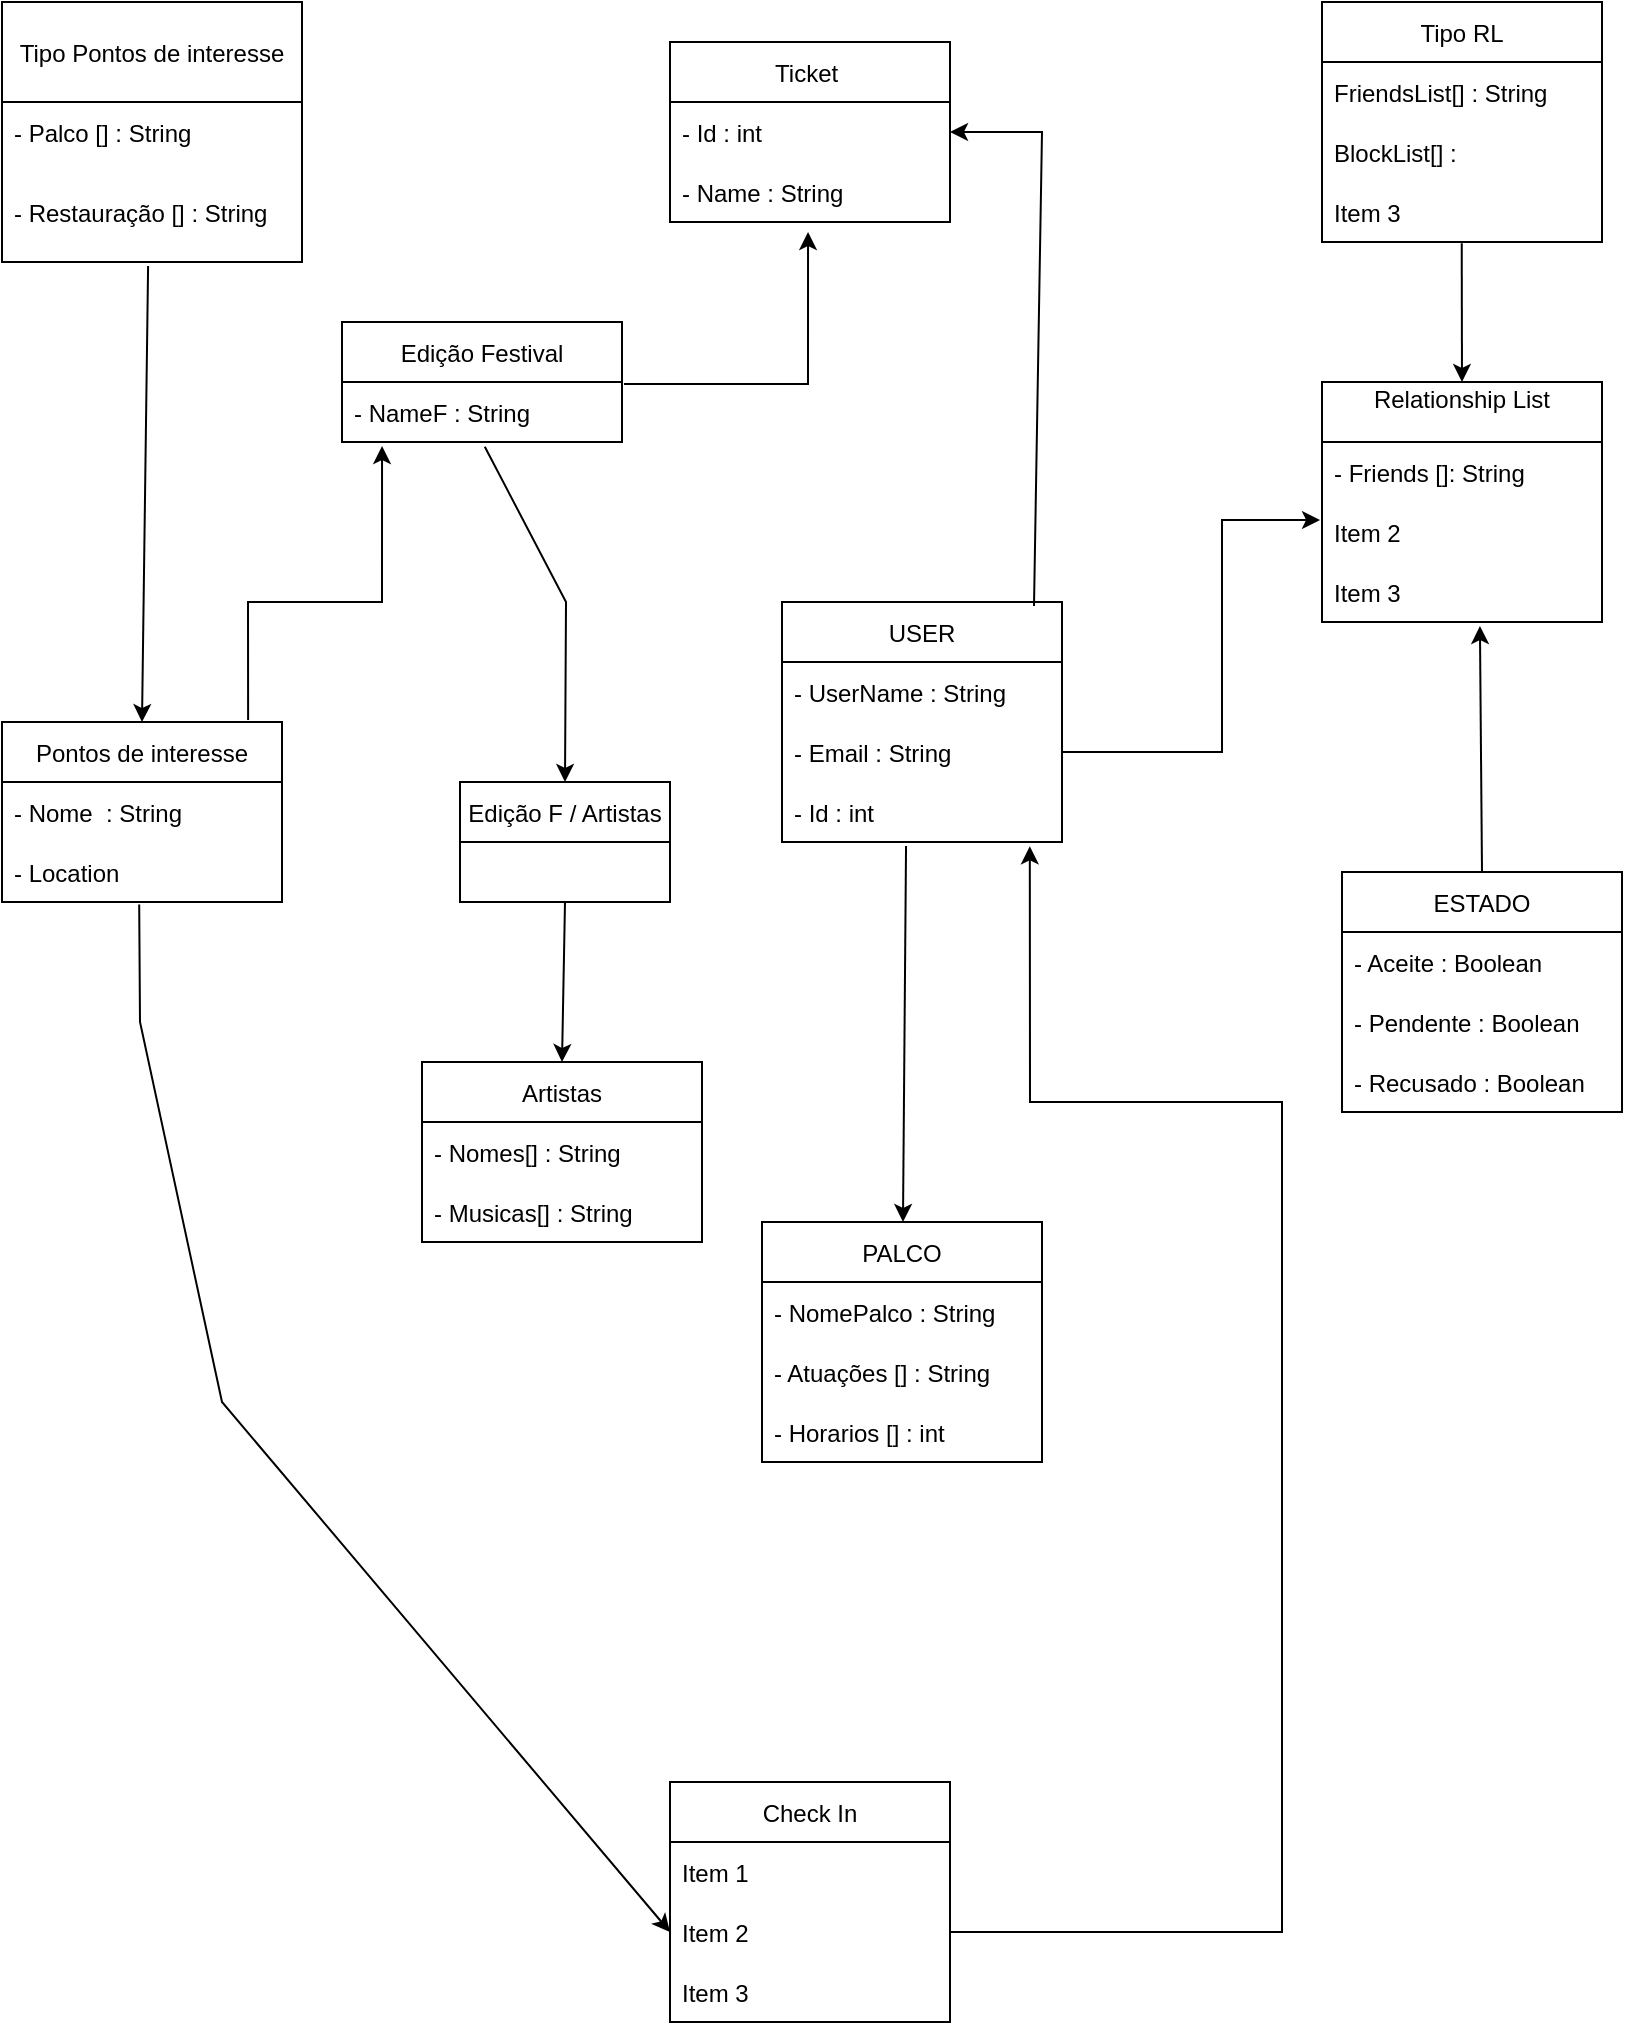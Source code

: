 <mxfile version="15.6.8" type="github">
  <diagram id="VuRkDmUXhS8orMsN9DRJ" name="Page-1">
    <mxGraphModel dx="1382" dy="795" grid="1" gridSize="10" guides="1" tooltips="1" connect="1" arrows="1" fold="1" page="1" pageScale="1" pageWidth="827" pageHeight="1169" math="0" shadow="0">
      <root>
        <object label="" id="0">
          <mxCell />
        </object>
        <mxCell id="1" parent="0" />
        <mxCell id="gAx6BKsKjrXT4q-F_Ysd-1" value="USER" style="swimlane;fontStyle=0;childLayout=stackLayout;horizontal=1;startSize=30;horizontalStack=0;resizeParent=1;resizeParentMax=0;resizeLast=0;collapsible=1;marginBottom=0;" parent="1" vertex="1">
          <mxGeometry x="400" y="330" width="140" height="120" as="geometry" />
        </mxCell>
        <mxCell id="gAx6BKsKjrXT4q-F_Ysd-2" value="- UserName : String" style="text;strokeColor=none;fillColor=none;align=left;verticalAlign=middle;spacingLeft=4;spacingRight=4;overflow=hidden;points=[[0,0.5],[1,0.5]];portConstraint=eastwest;rotatable=0;" parent="gAx6BKsKjrXT4q-F_Ysd-1" vertex="1">
          <mxGeometry y="30" width="140" height="30" as="geometry" />
        </mxCell>
        <mxCell id="gAx6BKsKjrXT4q-F_Ysd-3" value="- Email : String" style="text;strokeColor=none;fillColor=none;align=left;verticalAlign=middle;spacingLeft=4;spacingRight=4;overflow=hidden;points=[[0,0.5],[1,0.5]];portConstraint=eastwest;rotatable=0;" parent="gAx6BKsKjrXT4q-F_Ysd-1" vertex="1">
          <mxGeometry y="60" width="140" height="30" as="geometry" />
        </mxCell>
        <mxCell id="gAx6BKsKjrXT4q-F_Ysd-4" value="- Id : int" style="text;strokeColor=none;fillColor=none;align=left;verticalAlign=middle;spacingLeft=4;spacingRight=4;overflow=hidden;points=[[0,0.5],[1,0.5]];portConstraint=eastwest;rotatable=0;" parent="gAx6BKsKjrXT4q-F_Ysd-1" vertex="1">
          <mxGeometry y="90" width="140" height="30" as="geometry" />
        </mxCell>
        <mxCell id="gAx6BKsKjrXT4q-F_Ysd-5" value="Ticket " style="swimlane;fontStyle=0;childLayout=stackLayout;horizontal=1;startSize=30;horizontalStack=0;resizeParent=1;resizeParentMax=0;resizeLast=0;collapsible=1;marginBottom=0;" parent="1" vertex="1">
          <mxGeometry x="344" y="50" width="140" height="90" as="geometry" />
        </mxCell>
        <mxCell id="gAx6BKsKjrXT4q-F_Ysd-6" value="- Id : int " style="text;strokeColor=none;fillColor=none;align=left;verticalAlign=middle;spacingLeft=4;spacingRight=4;overflow=hidden;points=[[0,0.5],[1,0.5]];portConstraint=eastwest;rotatable=0;" parent="gAx6BKsKjrXT4q-F_Ysd-5" vertex="1">
          <mxGeometry y="30" width="140" height="30" as="geometry" />
        </mxCell>
        <mxCell id="gAx6BKsKjrXT4q-F_Ysd-7" value="- Name : String" style="text;strokeColor=none;fillColor=none;align=left;verticalAlign=middle;spacingLeft=4;spacingRight=4;overflow=hidden;points=[[0,0.5],[1,0.5]];portConstraint=eastwest;rotatable=0;" parent="gAx6BKsKjrXT4q-F_Ysd-5" vertex="1">
          <mxGeometry y="60" width="140" height="30" as="geometry" />
        </mxCell>
        <mxCell id="gAx6BKsKjrXT4q-F_Ysd-9" value="Edição Festival" style="swimlane;fontStyle=0;childLayout=stackLayout;horizontal=1;startSize=30;horizontalStack=0;resizeParent=1;resizeParentMax=0;resizeLast=0;collapsible=1;marginBottom=0;" parent="1" vertex="1">
          <mxGeometry x="180" y="190" width="140" height="60" as="geometry" />
        </mxCell>
        <mxCell id="gAx6BKsKjrXT4q-F_Ysd-10" value="- NameF : String" style="text;strokeColor=none;fillColor=none;align=left;verticalAlign=middle;spacingLeft=4;spacingRight=4;overflow=hidden;points=[[0,0.5],[1,0.5]];portConstraint=eastwest;rotatable=0;" parent="gAx6BKsKjrXT4q-F_Ysd-9" vertex="1">
          <mxGeometry y="30" width="140" height="30" as="geometry" />
        </mxCell>
        <mxCell id="gAx6BKsKjrXT4q-F_Ysd-12" value="Pontos de interesse" style="swimlane;fontStyle=0;childLayout=stackLayout;horizontal=1;startSize=30;horizontalStack=0;resizeParent=1;resizeParentMax=0;resizeLast=0;collapsible=1;marginBottom=0;" parent="1" vertex="1">
          <mxGeometry x="10" y="390" width="140" height="90" as="geometry" />
        </mxCell>
        <mxCell id="gAx6BKsKjrXT4q-F_Ysd-13" value="- Nome  : String  " style="text;strokeColor=none;fillColor=none;align=left;verticalAlign=middle;spacingLeft=4;spacingRight=4;overflow=hidden;points=[[0,0.5],[1,0.5]];portConstraint=eastwest;rotatable=0;" parent="gAx6BKsKjrXT4q-F_Ysd-12" vertex="1">
          <mxGeometry y="30" width="140" height="30" as="geometry" />
        </mxCell>
        <mxCell id="gAx6BKsKjrXT4q-F_Ysd-14" value="- Location" style="text;strokeColor=none;fillColor=none;align=left;verticalAlign=middle;spacingLeft=4;spacingRight=4;overflow=hidden;points=[[0,0.5],[1,0.5]];portConstraint=eastwest;rotatable=0;" parent="gAx6BKsKjrXT4q-F_Ysd-12" vertex="1">
          <mxGeometry y="60" width="140" height="30" as="geometry" />
        </mxCell>
        <mxCell id="gAx6BKsKjrXT4q-F_Ysd-15" value="" style="endArrow=classic;html=1;rounded=0;entryX=0.143;entryY=1.067;entryDx=0;entryDy=0;exitX=0.879;exitY=-0.011;exitDx=0;exitDy=0;exitPerimeter=0;entryPerimeter=0;" parent="1" source="gAx6BKsKjrXT4q-F_Ysd-12" target="gAx6BKsKjrXT4q-F_Ysd-10" edge="1">
          <mxGeometry width="50" height="50" relative="1" as="geometry">
            <mxPoint x="260" y="130" as="sourcePoint" />
            <mxPoint x="320" y="80" as="targetPoint" />
            <Array as="points">
              <mxPoint x="133" y="330" />
              <mxPoint x="200" y="330" />
            </Array>
          </mxGeometry>
        </mxCell>
        <mxCell id="gAx6BKsKjrXT4q-F_Ysd-16" value="Tipo Pontos de interesse" style="swimlane;fontStyle=0;childLayout=stackLayout;horizontal=1;startSize=50;horizontalStack=0;resizeParent=1;resizeParentMax=0;resizeLast=0;collapsible=1;marginBottom=0;" parent="1" vertex="1">
          <mxGeometry x="10" y="30" width="150" height="130" as="geometry" />
        </mxCell>
        <mxCell id="gAx6BKsKjrXT4q-F_Ysd-17" value="- Palco [] : String" style="text;strokeColor=none;fillColor=none;align=left;verticalAlign=middle;spacingLeft=4;spacingRight=4;overflow=hidden;points=[[0,0.5],[1,0.5]];portConstraint=eastwest;rotatable=0;" parent="gAx6BKsKjrXT4q-F_Ysd-16" vertex="1">
          <mxGeometry y="50" width="150" height="30" as="geometry" />
        </mxCell>
        <mxCell id="gAx6BKsKjrXT4q-F_Ysd-18" value="- Restauração [] : String" style="text;strokeColor=none;fillColor=none;align=left;verticalAlign=middle;spacingLeft=4;spacingRight=4;overflow=hidden;points=[[0,0.5],[1,0.5]];portConstraint=eastwest;rotatable=0;" parent="gAx6BKsKjrXT4q-F_Ysd-16" vertex="1">
          <mxGeometry y="80" width="150" height="50" as="geometry" />
        </mxCell>
        <mxCell id="gAx6BKsKjrXT4q-F_Ysd-19" value="" style="endArrow=classic;html=1;rounded=0;entryX=0.5;entryY=0;entryDx=0;entryDy=0;exitX=0.487;exitY=1.04;exitDx=0;exitDy=0;exitPerimeter=0;" parent="1" target="gAx6BKsKjrXT4q-F_Ysd-12" edge="1" source="gAx6BKsKjrXT4q-F_Ysd-18">
          <mxGeometry width="50" height="50" relative="1" as="geometry">
            <mxPoint x="50" y="100" as="sourcePoint" />
            <mxPoint x="100" y="50" as="targetPoint" />
          </mxGeometry>
        </mxCell>
        <mxCell id="gAx6BKsKjrXT4q-F_Ysd-23" value="Artistas" style="swimlane;fontStyle=0;childLayout=stackLayout;horizontal=1;startSize=30;horizontalStack=0;resizeParent=1;resizeParentMax=0;resizeLast=0;collapsible=1;marginBottom=0;" parent="1" vertex="1">
          <mxGeometry x="220" y="560" width="140" height="90" as="geometry" />
        </mxCell>
        <mxCell id="gAx6BKsKjrXT4q-F_Ysd-24" value="- Nomes[] : String" style="text;strokeColor=none;fillColor=none;align=left;verticalAlign=middle;spacingLeft=4;spacingRight=4;overflow=hidden;points=[[0,0.5],[1,0.5]];portConstraint=eastwest;rotatable=0;" parent="gAx6BKsKjrXT4q-F_Ysd-23" vertex="1">
          <mxGeometry y="30" width="140" height="30" as="geometry" />
        </mxCell>
        <mxCell id="gAx6BKsKjrXT4q-F_Ysd-25" value="- Musicas[] : String" style="text;strokeColor=none;fillColor=none;align=left;verticalAlign=middle;spacingLeft=4;spacingRight=4;overflow=hidden;points=[[0,0.5],[1,0.5]];portConstraint=eastwest;rotatable=0;" parent="gAx6BKsKjrXT4q-F_Ysd-23" vertex="1">
          <mxGeometry y="60" width="140" height="30" as="geometry" />
        </mxCell>
        <mxCell id="gAx6BKsKjrXT4q-F_Ysd-26" value="" style="endArrow=classic;html=1;rounded=0;exitX=0.51;exitY=1.08;exitDx=0;exitDy=0;exitPerimeter=0;entryX=0.5;entryY=0;entryDx=0;entryDy=0;" parent="1" source="gAx6BKsKjrXT4q-F_Ysd-10" edge="1" target="gAx6BKsKjrXT4q-F_Ysd-55">
          <mxGeometry width="50" height="50" relative="1" as="geometry">
            <mxPoint x="295" y="370" as="sourcePoint" />
            <mxPoint x="341" y="300" as="targetPoint" />
            <Array as="points">
              <mxPoint x="292" y="330" />
            </Array>
          </mxGeometry>
        </mxCell>
        <mxCell id="gAx6BKsKjrXT4q-F_Ysd-27" value="Check In" style="swimlane;fontStyle=0;childLayout=stackLayout;horizontal=1;startSize=30;horizontalStack=0;resizeParent=1;resizeParentMax=0;resizeLast=0;collapsible=1;marginBottom=0;" parent="1" vertex="1">
          <mxGeometry x="344" y="920" width="140" height="120" as="geometry" />
        </mxCell>
        <mxCell id="gAx6BKsKjrXT4q-F_Ysd-28" value="Item 1" style="text;strokeColor=none;fillColor=none;align=left;verticalAlign=middle;spacingLeft=4;spacingRight=4;overflow=hidden;points=[[0,0.5],[1,0.5]];portConstraint=eastwest;rotatable=0;" parent="gAx6BKsKjrXT4q-F_Ysd-27" vertex="1">
          <mxGeometry y="30" width="140" height="30" as="geometry" />
        </mxCell>
        <mxCell id="gAx6BKsKjrXT4q-F_Ysd-29" value="Item 2" style="text;strokeColor=none;fillColor=none;align=left;verticalAlign=middle;spacingLeft=4;spacingRight=4;overflow=hidden;points=[[0,0.5],[1,0.5]];portConstraint=eastwest;rotatable=0;" parent="gAx6BKsKjrXT4q-F_Ysd-27" vertex="1">
          <mxGeometry y="60" width="140" height="30" as="geometry" />
        </mxCell>
        <mxCell id="gAx6BKsKjrXT4q-F_Ysd-30" value="Item 3" style="text;strokeColor=none;fillColor=none;align=left;verticalAlign=middle;spacingLeft=4;spacingRight=4;overflow=hidden;points=[[0,0.5],[1,0.5]];portConstraint=eastwest;rotatable=0;" parent="gAx6BKsKjrXT4q-F_Ysd-27" vertex="1">
          <mxGeometry y="90" width="140" height="30" as="geometry" />
        </mxCell>
        <mxCell id="gAx6BKsKjrXT4q-F_Ysd-31" value="" style="endArrow=classic;html=1;rounded=0;exitX=0.49;exitY=1.04;exitDx=0;exitDy=0;exitPerimeter=0;entryX=0;entryY=0.5;entryDx=0;entryDy=0;" parent="1" source="gAx6BKsKjrXT4q-F_Ysd-14" target="gAx6BKsKjrXT4q-F_Ysd-29" edge="1">
          <mxGeometry width="50" height="50" relative="1" as="geometry">
            <mxPoint x="160" y="240" as="sourcePoint" />
            <mxPoint x="210" y="190" as="targetPoint" />
            <Array as="points">
              <mxPoint x="79" y="540" />
              <mxPoint x="120" y="730" />
            </Array>
          </mxGeometry>
        </mxCell>
        <mxCell id="gAx6BKsKjrXT4q-F_Ysd-32" value="" style="endArrow=classic;html=1;rounded=0;entryX=0.885;entryY=1.071;entryDx=0;entryDy=0;entryPerimeter=0;exitX=1;exitY=0.5;exitDx=0;exitDy=0;" parent="1" target="gAx6BKsKjrXT4q-F_Ysd-4" edge="1" source="gAx6BKsKjrXT4q-F_Ysd-29">
          <mxGeometry width="50" height="50" relative="1" as="geometry">
            <mxPoint x="600" y="520" as="sourcePoint" />
            <mxPoint x="650" y="470" as="targetPoint" />
            <Array as="points">
              <mxPoint x="650" y="995" />
              <mxPoint x="650" y="680" />
              <mxPoint x="650" y="580" />
              <mxPoint x="524" y="580" />
            </Array>
          </mxGeometry>
        </mxCell>
        <mxCell id="gAx6BKsKjrXT4q-F_Ysd-33" value="Relationship List&#xa;" style="swimlane;fontStyle=0;childLayout=stackLayout;horizontal=1;startSize=30;horizontalStack=0;resizeParent=1;resizeParentMax=0;resizeLast=0;collapsible=1;marginBottom=0;" parent="1" vertex="1">
          <mxGeometry x="670" y="220" width="140" height="120" as="geometry" />
        </mxCell>
        <mxCell id="gAx6BKsKjrXT4q-F_Ysd-34" value="- Friends []: String " style="text;strokeColor=none;fillColor=none;align=left;verticalAlign=middle;spacingLeft=4;spacingRight=4;overflow=hidden;points=[[0,0.5],[1,0.5]];portConstraint=eastwest;rotatable=0;" parent="gAx6BKsKjrXT4q-F_Ysd-33" vertex="1">
          <mxGeometry y="30" width="140" height="30" as="geometry" />
        </mxCell>
        <mxCell id="gAx6BKsKjrXT4q-F_Ysd-35" value="Item 2" style="text;strokeColor=none;fillColor=none;align=left;verticalAlign=middle;spacingLeft=4;spacingRight=4;overflow=hidden;points=[[0,0.5],[1,0.5]];portConstraint=eastwest;rotatable=0;" parent="gAx6BKsKjrXT4q-F_Ysd-33" vertex="1">
          <mxGeometry y="60" width="140" height="30" as="geometry" />
        </mxCell>
        <mxCell id="gAx6BKsKjrXT4q-F_Ysd-36" value="Item 3" style="text;strokeColor=none;fillColor=none;align=left;verticalAlign=middle;spacingLeft=4;spacingRight=4;overflow=hidden;points=[[0,0.5],[1,0.5]];portConstraint=eastwest;rotatable=0;" parent="gAx6BKsKjrXT4q-F_Ysd-33" vertex="1">
          <mxGeometry y="90" width="140" height="30" as="geometry" />
        </mxCell>
        <mxCell id="gAx6BKsKjrXT4q-F_Ysd-38" value="Tipo RL" style="swimlane;fontStyle=0;childLayout=stackLayout;horizontal=1;startSize=30;horizontalStack=0;resizeParent=1;resizeParentMax=0;resizeLast=0;collapsible=1;marginBottom=0;" parent="1" vertex="1">
          <mxGeometry x="670" y="30" width="140" height="120" as="geometry" />
        </mxCell>
        <mxCell id="gAx6BKsKjrXT4q-F_Ysd-39" value="FriendsList[] : String " style="text;strokeColor=none;fillColor=none;align=left;verticalAlign=middle;spacingLeft=4;spacingRight=4;overflow=hidden;points=[[0,0.5],[1,0.5]];portConstraint=eastwest;rotatable=0;" parent="gAx6BKsKjrXT4q-F_Ysd-38" vertex="1">
          <mxGeometry y="30" width="140" height="30" as="geometry" />
        </mxCell>
        <mxCell id="gAx6BKsKjrXT4q-F_Ysd-40" value="BlockList[] : " style="text;strokeColor=none;fillColor=none;align=left;verticalAlign=middle;spacingLeft=4;spacingRight=4;overflow=hidden;points=[[0,0.5],[1,0.5]];portConstraint=eastwest;rotatable=0;" parent="gAx6BKsKjrXT4q-F_Ysd-38" vertex="1">
          <mxGeometry y="60" width="140" height="30" as="geometry" />
        </mxCell>
        <mxCell id="gAx6BKsKjrXT4q-F_Ysd-41" value="Item 3" style="text;strokeColor=none;fillColor=none;align=left;verticalAlign=middle;spacingLeft=4;spacingRight=4;overflow=hidden;points=[[0,0.5],[1,0.5]];portConstraint=eastwest;rotatable=0;" parent="gAx6BKsKjrXT4q-F_Ysd-38" vertex="1">
          <mxGeometry y="90" width="140" height="30" as="geometry" />
        </mxCell>
        <mxCell id="gAx6BKsKjrXT4q-F_Ysd-42" value="ESTADO" style="swimlane;fontStyle=0;childLayout=stackLayout;horizontal=1;startSize=30;horizontalStack=0;resizeParent=1;resizeParentMax=0;resizeLast=0;collapsible=1;marginBottom=0;" parent="1" vertex="1">
          <mxGeometry x="680" y="465" width="140" height="120" as="geometry" />
        </mxCell>
        <mxCell id="gAx6BKsKjrXT4q-F_Ysd-43" value="- Aceite : Boolean" style="text;strokeColor=none;fillColor=none;align=left;verticalAlign=middle;spacingLeft=4;spacingRight=4;overflow=hidden;points=[[0,0.5],[1,0.5]];portConstraint=eastwest;rotatable=0;" parent="gAx6BKsKjrXT4q-F_Ysd-42" vertex="1">
          <mxGeometry y="30" width="140" height="30" as="geometry" />
        </mxCell>
        <mxCell id="gAx6BKsKjrXT4q-F_Ysd-44" value="- Pendente : Boolean " style="text;strokeColor=none;fillColor=none;align=left;verticalAlign=middle;spacingLeft=4;spacingRight=4;overflow=hidden;points=[[0,0.5],[1,0.5]];portConstraint=eastwest;rotatable=0;" parent="gAx6BKsKjrXT4q-F_Ysd-42" vertex="1">
          <mxGeometry y="60" width="140" height="30" as="geometry" />
        </mxCell>
        <mxCell id="gAx6BKsKjrXT4q-F_Ysd-45" value="- Recusado : Boolean" style="text;strokeColor=none;fillColor=none;align=left;verticalAlign=middle;spacingLeft=4;spacingRight=4;overflow=hidden;points=[[0,0.5],[1,0.5]];portConstraint=eastwest;rotatable=0;" parent="gAx6BKsKjrXT4q-F_Ysd-42" vertex="1">
          <mxGeometry y="90" width="140" height="30" as="geometry" />
        </mxCell>
        <mxCell id="gAx6BKsKjrXT4q-F_Ysd-47" value="" style="endArrow=classic;html=1;rounded=0;entryX=0.564;entryY=1.067;entryDx=0;entryDy=0;entryPerimeter=0;exitX=0.5;exitY=0;exitDx=0;exitDy=0;" parent="1" target="gAx6BKsKjrXT4q-F_Ysd-36" edge="1" source="gAx6BKsKjrXT4q-F_Ysd-42">
          <mxGeometry width="50" height="50" relative="1" as="geometry">
            <mxPoint x="910" y="340" as="sourcePoint" />
            <mxPoint x="960" y="290" as="targetPoint" />
          </mxGeometry>
        </mxCell>
        <mxCell id="gAx6BKsKjrXT4q-F_Ysd-48" value="" style="endArrow=classic;html=1;rounded=0;entryX=0.5;entryY=0;entryDx=0;entryDy=0;exitX=0.499;exitY=1.02;exitDx=0;exitDy=0;exitPerimeter=0;" parent="1" source="gAx6BKsKjrXT4q-F_Ysd-41" target="gAx6BKsKjrXT4q-F_Ysd-33" edge="1">
          <mxGeometry width="50" height="50" relative="1" as="geometry">
            <mxPoint x="880" y="140" as="sourcePoint" />
            <mxPoint x="930" y="90" as="targetPoint" />
          </mxGeometry>
        </mxCell>
        <mxCell id="gAx6BKsKjrXT4q-F_Ysd-49" value="" style="endArrow=classic;html=1;rounded=0;entryX=-0.007;entryY=0.3;entryDx=0;entryDy=0;entryPerimeter=0;exitX=1;exitY=0.5;exitDx=0;exitDy=0;" parent="1" target="gAx6BKsKjrXT4q-F_Ysd-35" edge="1" source="gAx6BKsKjrXT4q-F_Ysd-3">
          <mxGeometry width="50" height="50" relative="1" as="geometry">
            <mxPoint x="790" y="220" as="sourcePoint" />
            <mxPoint x="840" y="170" as="targetPoint" />
            <Array as="points">
              <mxPoint x="620" y="405" />
              <mxPoint x="620" y="289" />
            </Array>
          </mxGeometry>
        </mxCell>
        <mxCell id="gAx6BKsKjrXT4q-F_Ysd-50" value="" style="endArrow=classic;html=1;rounded=0;exitX=0.9;exitY=0.017;exitDx=0;exitDy=0;entryX=1;entryY=0.5;entryDx=0;entryDy=0;exitPerimeter=0;" parent="1" edge="1" target="gAx6BKsKjrXT4q-F_Ysd-6" source="gAx6BKsKjrXT4q-F_Ysd-1">
          <mxGeometry width="50" height="50" relative="1" as="geometry">
            <mxPoint x="420" y="270.5" as="sourcePoint" />
            <mxPoint x="390" y="270" as="targetPoint" />
            <Array as="points">
              <mxPoint x="530" y="95" />
            </Array>
          </mxGeometry>
        </mxCell>
        <mxCell id="gAx6BKsKjrXT4q-F_Ysd-51" value="PALCO" style="swimlane;fontStyle=0;childLayout=stackLayout;horizontal=1;startSize=30;horizontalStack=0;resizeParent=1;resizeParentMax=0;resizeLast=0;collapsible=1;marginBottom=0;" parent="1" vertex="1">
          <mxGeometry x="390" y="640" width="140" height="120" as="geometry" />
        </mxCell>
        <mxCell id="gAx6BKsKjrXT4q-F_Ysd-52" value="- NomePalco : String" style="text;strokeColor=none;fillColor=none;align=left;verticalAlign=middle;spacingLeft=4;spacingRight=4;overflow=hidden;points=[[0,0.5],[1,0.5]];portConstraint=eastwest;rotatable=0;" parent="gAx6BKsKjrXT4q-F_Ysd-51" vertex="1">
          <mxGeometry y="30" width="140" height="30" as="geometry" />
        </mxCell>
        <mxCell id="gAx6BKsKjrXT4q-F_Ysd-53" value="- Atuações [] : String" style="text;strokeColor=none;fillColor=none;align=left;verticalAlign=middle;spacingLeft=4;spacingRight=4;overflow=hidden;points=[[0,0.5],[1,0.5]];portConstraint=eastwest;rotatable=0;" parent="gAx6BKsKjrXT4q-F_Ysd-51" vertex="1">
          <mxGeometry y="60" width="140" height="30" as="geometry" />
        </mxCell>
        <mxCell id="gAx6BKsKjrXT4q-F_Ysd-54" value="- Horarios [] : int " style="text;strokeColor=none;fillColor=none;align=left;verticalAlign=middle;spacingLeft=4;spacingRight=4;overflow=hidden;points=[[0,0.5],[1,0.5]];portConstraint=eastwest;rotatable=0;" parent="gAx6BKsKjrXT4q-F_Ysd-51" vertex="1">
          <mxGeometry y="90" width="140" height="30" as="geometry" />
        </mxCell>
        <mxCell id="gAx6BKsKjrXT4q-F_Ysd-55" value="Edição F / Artistas" style="swimlane;fontStyle=0;childLayout=stackLayout;horizontal=1;startSize=30;horizontalStack=0;resizeParent=1;resizeParentMax=0;resizeLast=0;collapsible=1;marginBottom=0;" parent="1" vertex="1">
          <mxGeometry x="239" y="420" width="105" height="60" as="geometry" />
        </mxCell>
        <mxCell id="gAx6BKsKjrXT4q-F_Ysd-59" value="" style="endArrow=classic;html=1;rounded=0;entryX=0.5;entryY=0;entryDx=0;entryDy=0;exitX=0.5;exitY=1;exitDx=0;exitDy=0;" parent="1" target="gAx6BKsKjrXT4q-F_Ysd-23" edge="1" source="gAx6BKsKjrXT4q-F_Ysd-55">
          <mxGeometry width="50" height="50" relative="1" as="geometry">
            <mxPoint x="335" y="400" as="sourcePoint" />
            <mxPoint x="336.13" y="353.3" as="targetPoint" />
            <Array as="points" />
          </mxGeometry>
        </mxCell>
        <mxCell id="gAx6BKsKjrXT4q-F_Ysd-60" value="" style="endArrow=classic;html=1;rounded=0;exitX=0.443;exitY=1.067;exitDx=0;exitDy=0;exitPerimeter=0;" parent="1" target="gAx6BKsKjrXT4q-F_Ysd-51" edge="1" source="gAx6BKsKjrXT4q-F_Ysd-4">
          <mxGeometry width="50" height="50" relative="1" as="geometry">
            <mxPoint x="380" y="320" as="sourcePoint" />
            <mxPoint x="435" y="270" as="targetPoint" />
          </mxGeometry>
        </mxCell>
        <mxCell id="seag0Rl0sHFMNEk1R7KC-7" value="" style="endArrow=classic;html=1;rounded=0;exitX=1.007;exitY=0.033;exitDx=0;exitDy=0;exitPerimeter=0;entryX=0.493;entryY=1.167;entryDx=0;entryDy=0;entryPerimeter=0;" edge="1" parent="1" source="gAx6BKsKjrXT4q-F_Ysd-10" target="gAx6BKsKjrXT4q-F_Ysd-7">
          <mxGeometry width="50" height="50" relative="1" as="geometry">
            <mxPoint x="310" y="285" as="sourcePoint" />
            <mxPoint x="414" y="221" as="targetPoint" />
            <Array as="points">
              <mxPoint x="413" y="221" />
            </Array>
          </mxGeometry>
        </mxCell>
      </root>
    </mxGraphModel>
  </diagram>
</mxfile>
